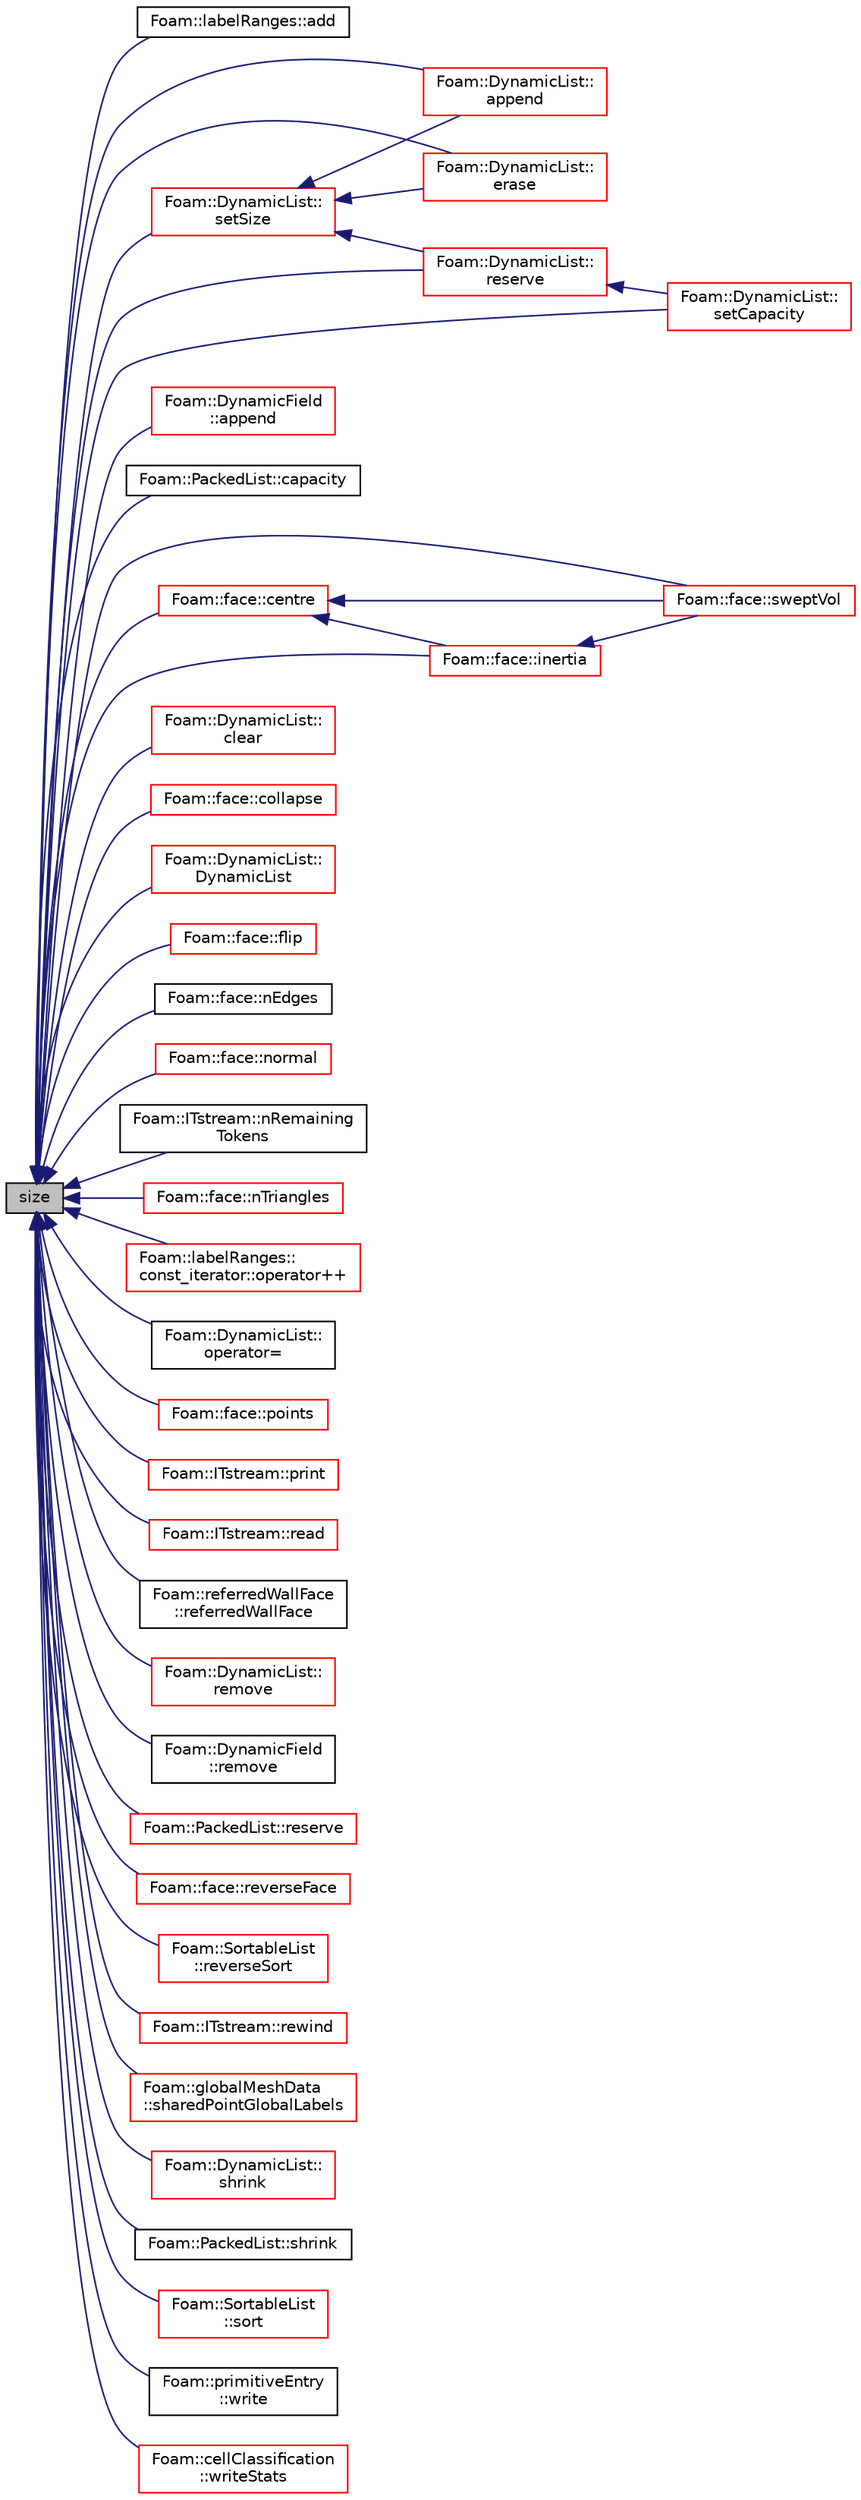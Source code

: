 digraph "size"
{
  bgcolor="transparent";
  edge [fontname="Helvetica",fontsize="10",labelfontname="Helvetica",labelfontsize="10"];
  node [fontname="Helvetica",fontsize="10",shape=record];
  rankdir="LR";
  Node1 [label="size",height=0.2,width=0.4,color="black", fillcolor="grey75", style="filled", fontcolor="black"];
  Node1 -> Node2 [dir="back",color="midnightblue",fontsize="10",style="solid",fontname="Helvetica"];
  Node2 [label="Foam::labelRanges::add",height=0.2,width=0.4,color="black",URL="$a01276.html#a2a9b5231256cea35a9d3851f2d1bb9fc",tooltip="Add the range to the list. "];
  Node1 -> Node3 [dir="back",color="midnightblue",fontsize="10",style="solid",fontname="Helvetica"];
  Node3 [label="Foam::DynamicList::\lappend",height=0.2,width=0.4,color="red",URL="$a00613.html#a7b67b42af715604376ad63a681dee6d8",tooltip="Append an element at the end of the list. "];
  Node1 -> Node4 [dir="back",color="midnightblue",fontsize="10",style="solid",fontname="Helvetica"];
  Node4 [label="Foam::DynamicField\l::append",height=0.2,width=0.4,color="red",URL="$a00606.html#a13502d5ef5b1f4dd51744972bd50c759",tooltip="Append an element at the end of the list. "];
  Node1 -> Node5 [dir="back",color="midnightblue",fontsize="10",style="solid",fontname="Helvetica"];
  Node5 [label="Foam::PackedList::capacity",height=0.2,width=0.4,color="black",URL="$a01794.html#ae1423bc22aed311d9d6a1f64edd40428",tooltip="The number of elements that can be stored before reallocating. "];
  Node1 -> Node6 [dir="back",color="midnightblue",fontsize="10",style="solid",fontname="Helvetica"];
  Node6 [label="Foam::face::centre",height=0.2,width=0.4,color="red",URL="$a00725.html#ae686335a8e426b97037d6845043b7151",tooltip="Centre point of face. "];
  Node6 -> Node7 [dir="back",color="midnightblue",fontsize="10",style="solid",fontname="Helvetica"];
  Node7 [label="Foam::face::inertia",height=0.2,width=0.4,color="red",URL="$a00725.html#a38e92242b757bbe85380e5641c80449f",tooltip="Return the inertia tensor, with optional reference. "];
  Node7 -> Node8 [dir="back",color="midnightblue",fontsize="10",style="solid",fontname="Helvetica"];
  Node8 [label="Foam::face::sweptVol",height=0.2,width=0.4,color="red",URL="$a00725.html#a7e58cea31a613e714852ea57fb38651f",tooltip="Return the volume swept out by the face when its points move. "];
  Node6 -> Node8 [dir="back",color="midnightblue",fontsize="10",style="solid",fontname="Helvetica"];
  Node1 -> Node9 [dir="back",color="midnightblue",fontsize="10",style="solid",fontname="Helvetica"];
  Node9 [label="Foam::DynamicList::\lclear",height=0.2,width=0.4,color="red",URL="$a00613.html#ac8bb3912a3ce86b15842e79d0b421204",tooltip="Clear the addressed list, i.e. set the size to zero. "];
  Node1 -> Node10 [dir="back",color="midnightblue",fontsize="10",style="solid",fontname="Helvetica"];
  Node10 [label="Foam::face::collapse",height=0.2,width=0.4,color="red",URL="$a00725.html#aa7b180812fb980c853b0897c503211fe",tooltip="Collapse face by removing duplicate point labels. "];
  Node1 -> Node11 [dir="back",color="midnightblue",fontsize="10",style="solid",fontname="Helvetica"];
  Node11 [label="Foam::DynamicList::\lDynamicList",height=0.2,width=0.4,color="red",URL="$a00613.html#ab5ff0cfc506490806255b55569034337",tooltip="Construct null. "];
  Node1 -> Node12 [dir="back",color="midnightblue",fontsize="10",style="solid",fontname="Helvetica"];
  Node12 [label="Foam::DynamicList::\lerase",height=0.2,width=0.4,color="red",URL="$a00613.html#ad2d73cf9ff73f7ecef24ad6e4cc77aae",tooltip="Erase an element, move the remaining elements to fill the gap. "];
  Node1 -> Node13 [dir="back",color="midnightblue",fontsize="10",style="solid",fontname="Helvetica"];
  Node13 [label="Foam::face::flip",height=0.2,width=0.4,color="red",URL="$a00725.html#a126cb0362ae2e7935520fb27343bad31",tooltip="Flip the face in-place. "];
  Node1 -> Node7 [dir="back",color="midnightblue",fontsize="10",style="solid",fontname="Helvetica"];
  Node1 -> Node14 [dir="back",color="midnightblue",fontsize="10",style="solid",fontname="Helvetica"];
  Node14 [label="Foam::face::nEdges",height=0.2,width=0.4,color="black",URL="$a00725.html#a0deb9aded05cf54f9d538cf9d97c6b0f",tooltip="Return number of edges. "];
  Node1 -> Node15 [dir="back",color="midnightblue",fontsize="10",style="solid",fontname="Helvetica"];
  Node15 [label="Foam::face::normal",height=0.2,width=0.4,color="red",URL="$a00725.html#ae99e873366a39dc9e3180b3f15d653ab",tooltip="Vector normal; magnitude is equal to area of face. "];
  Node1 -> Node16 [dir="back",color="midnightblue",fontsize="10",style="solid",fontname="Helvetica"];
  Node16 [label="Foam::ITstream::nRemaining\lTokens",height=0.2,width=0.4,color="black",URL="$a01234.html#a361347b902fe9b0fd6ca622f0ddb895b",tooltip="Return the number of remaining tokens. "];
  Node1 -> Node17 [dir="back",color="midnightblue",fontsize="10",style="solid",fontname="Helvetica"];
  Node17 [label="Foam::face::nTriangles",height=0.2,width=0.4,color="red",URL="$a00725.html#adf12beb51bcfe12477e066681cf0ac80",tooltip="Number of triangles after splitting. "];
  Node1 -> Node18 [dir="back",color="midnightblue",fontsize="10",style="solid",fontname="Helvetica"];
  Node18 [label="Foam::labelRanges::\lconst_iterator::operator++",height=0.2,width=0.4,color="red",URL="$a00354.html#a3be3ab703b1dbf5ae8f95a5e693a2ba9"];
  Node1 -> Node19 [dir="back",color="midnightblue",fontsize="10",style="solid",fontname="Helvetica"];
  Node19 [label="Foam::DynamicList::\loperator=",height=0.2,width=0.4,color="black",URL="$a00613.html#af07f8836d0a98573e7e01be2b17e0f48",tooltip="Assignment from DynamicList. "];
  Node1 -> Node20 [dir="back",color="midnightblue",fontsize="10",style="solid",fontname="Helvetica"];
  Node20 [label="Foam::face::points",height=0.2,width=0.4,color="red",URL="$a00725.html#a98072f1d3cf6a755db9ff8c6512dc04e",tooltip="Return the points corresponding to this face. "];
  Node1 -> Node21 [dir="back",color="midnightblue",fontsize="10",style="solid",fontname="Helvetica"];
  Node21 [label="Foam::ITstream::print",height=0.2,width=0.4,color="red",URL="$a01234.html#a396408e517abe1f8cae9d2844a18ad1e",tooltip="Print description of IOstream to Ostream. "];
  Node1 -> Node22 [dir="back",color="midnightblue",fontsize="10",style="solid",fontname="Helvetica"];
  Node22 [label="Foam::ITstream::read",height=0.2,width=0.4,color="red",URL="$a01234.html#a3d4b02e5b143d1a4ba9a5b34f11b4ed1",tooltip="Return next token from stream. "];
  Node1 -> Node23 [dir="back",color="midnightblue",fontsize="10",style="solid",fontname="Helvetica"];
  Node23 [label="Foam::referredWallFace\l::referredWallFace",height=0.2,width=0.4,color="black",URL="$a02154.html#a64a1bb2e43f51dd720512ca100773e09",tooltip="Construct from components. "];
  Node1 -> Node24 [dir="back",color="midnightblue",fontsize="10",style="solid",fontname="Helvetica"];
  Node24 [label="Foam::DynamicList::\lremove",height=0.2,width=0.4,color="red",URL="$a00613.html#a11a92c7c8e39f3f023c3bcca1e5297f0",tooltip="Remove and return the top element. "];
  Node1 -> Node25 [dir="back",color="midnightblue",fontsize="10",style="solid",fontname="Helvetica"];
  Node25 [label="Foam::DynamicField\l::remove",height=0.2,width=0.4,color="black",URL="$a00606.html#a11a92c7c8e39f3f023c3bcca1e5297f0",tooltip="Remove and return the top element. "];
  Node1 -> Node26 [dir="back",color="midnightblue",fontsize="10",style="solid",fontname="Helvetica"];
  Node26 [label="Foam::DynamicList::\lreserve",height=0.2,width=0.4,color="red",URL="$a00613.html#a7294bcb6d8983466db362b4acf6e72ec",tooltip="Reserve allocation space for at least this size. "];
  Node26 -> Node27 [dir="back",color="midnightblue",fontsize="10",style="solid",fontname="Helvetica"];
  Node27 [label="Foam::DynamicList::\lsetCapacity",height=0.2,width=0.4,color="red",URL="$a00613.html#a3769bf93f15609625d62b693c566bcd1",tooltip="Alter the size of the underlying storage. "];
  Node1 -> Node28 [dir="back",color="midnightblue",fontsize="10",style="solid",fontname="Helvetica"];
  Node28 [label="Foam::PackedList::reserve",height=0.2,width=0.4,color="red",URL="$a01794.html#a7294bcb6d8983466db362b4acf6e72ec",tooltip="Reserve allocation space for at least this size. "];
  Node1 -> Node29 [dir="back",color="midnightblue",fontsize="10",style="solid",fontname="Helvetica"];
  Node29 [label="Foam::face::reverseFace",height=0.2,width=0.4,color="red",URL="$a00725.html#a9a8f9d432a30b6bd21e700f7d5ed1168",tooltip="Return face with reverse direction. "];
  Node1 -> Node30 [dir="back",color="midnightblue",fontsize="10",style="solid",fontname="Helvetica"];
  Node30 [label="Foam::SortableList\l::reverseSort",height=0.2,width=0.4,color="red",URL="$a02450.html#a9ce3c2209a04ed8ea34d7b82ce913219",tooltip="Reverse (stable) sort the list. "];
  Node1 -> Node31 [dir="back",color="midnightblue",fontsize="10",style="solid",fontname="Helvetica"];
  Node31 [label="Foam::ITstream::rewind",height=0.2,width=0.4,color="red",URL="$a01234.html#a05672413dc96a628155fb940ab50362d",tooltip="Rewind and return the stream so that it may be read again. "];
  Node1 -> Node27 [dir="back",color="midnightblue",fontsize="10",style="solid",fontname="Helvetica"];
  Node1 -> Node32 [dir="back",color="midnightblue",fontsize="10",style="solid",fontname="Helvetica"];
  Node32 [label="Foam::DynamicList::\lsetSize",height=0.2,width=0.4,color="red",URL="$a00613.html#aedb985ffeaf1bdbfeccc2a8730405703",tooltip="Alter the addressed list size. "];
  Node32 -> Node3 [dir="back",color="midnightblue",fontsize="10",style="solid",fontname="Helvetica"];
  Node32 -> Node12 [dir="back",color="midnightblue",fontsize="10",style="solid",fontname="Helvetica"];
  Node32 -> Node26 [dir="back",color="midnightblue",fontsize="10",style="solid",fontname="Helvetica"];
  Node1 -> Node33 [dir="back",color="midnightblue",fontsize="10",style="solid",fontname="Helvetica"];
  Node33 [label="Foam::globalMeshData\l::sharedPointGlobalLabels",height=0.2,width=0.4,color="red",URL="$a00945.html#ad792c3d93b64d7531318acf72417f30c",tooltip="Return shared point global labels. Tries to read. "];
  Node1 -> Node34 [dir="back",color="midnightblue",fontsize="10",style="solid",fontname="Helvetica"];
  Node34 [label="Foam::DynamicList::\lshrink",height=0.2,width=0.4,color="red",URL="$a00613.html#a88964e734acd91f096c914d0cc5a6e75",tooltip="Shrink the allocated space to the number of elements used. "];
  Node1 -> Node35 [dir="back",color="midnightblue",fontsize="10",style="solid",fontname="Helvetica"];
  Node35 [label="Foam::PackedList::shrink",height=0.2,width=0.4,color="black",URL="$a01794.html#a14dbce2ca2fb7da194a2bbc0628fdfed",tooltip="Shrink the allocated space to what is actually used. "];
  Node1 -> Node36 [dir="back",color="midnightblue",fontsize="10",style="solid",fontname="Helvetica"];
  Node36 [label="Foam::SortableList\l::sort",height=0.2,width=0.4,color="red",URL="$a02450.html#a47fdc9eea42b6975cdc835bb2e08810e",tooltip="(stable) sort the list (if changed after construction time) "];
  Node1 -> Node8 [dir="back",color="midnightblue",fontsize="10",style="solid",fontname="Helvetica"];
  Node1 -> Node37 [dir="back",color="midnightblue",fontsize="10",style="solid",fontname="Helvetica"];
  Node37 [label="Foam::primitiveEntry\l::write",height=0.2,width=0.4,color="black",URL="$a02006.html#aabe3ca6c5535c5216fad0a8da611489e",tooltip="Write, optionally with contents only (no keyword, etc) "];
  Node1 -> Node38 [dir="back",color="midnightblue",fontsize="10",style="solid",fontname="Helvetica"];
  Node38 [label="Foam::cellClassification\l::writeStats",height=0.2,width=0.4,color="red",URL="$a00205.html#a3852b36537f6220c4fc7f55769fc0f13",tooltip="Write statistics on cell types to Ostream. "];
}
